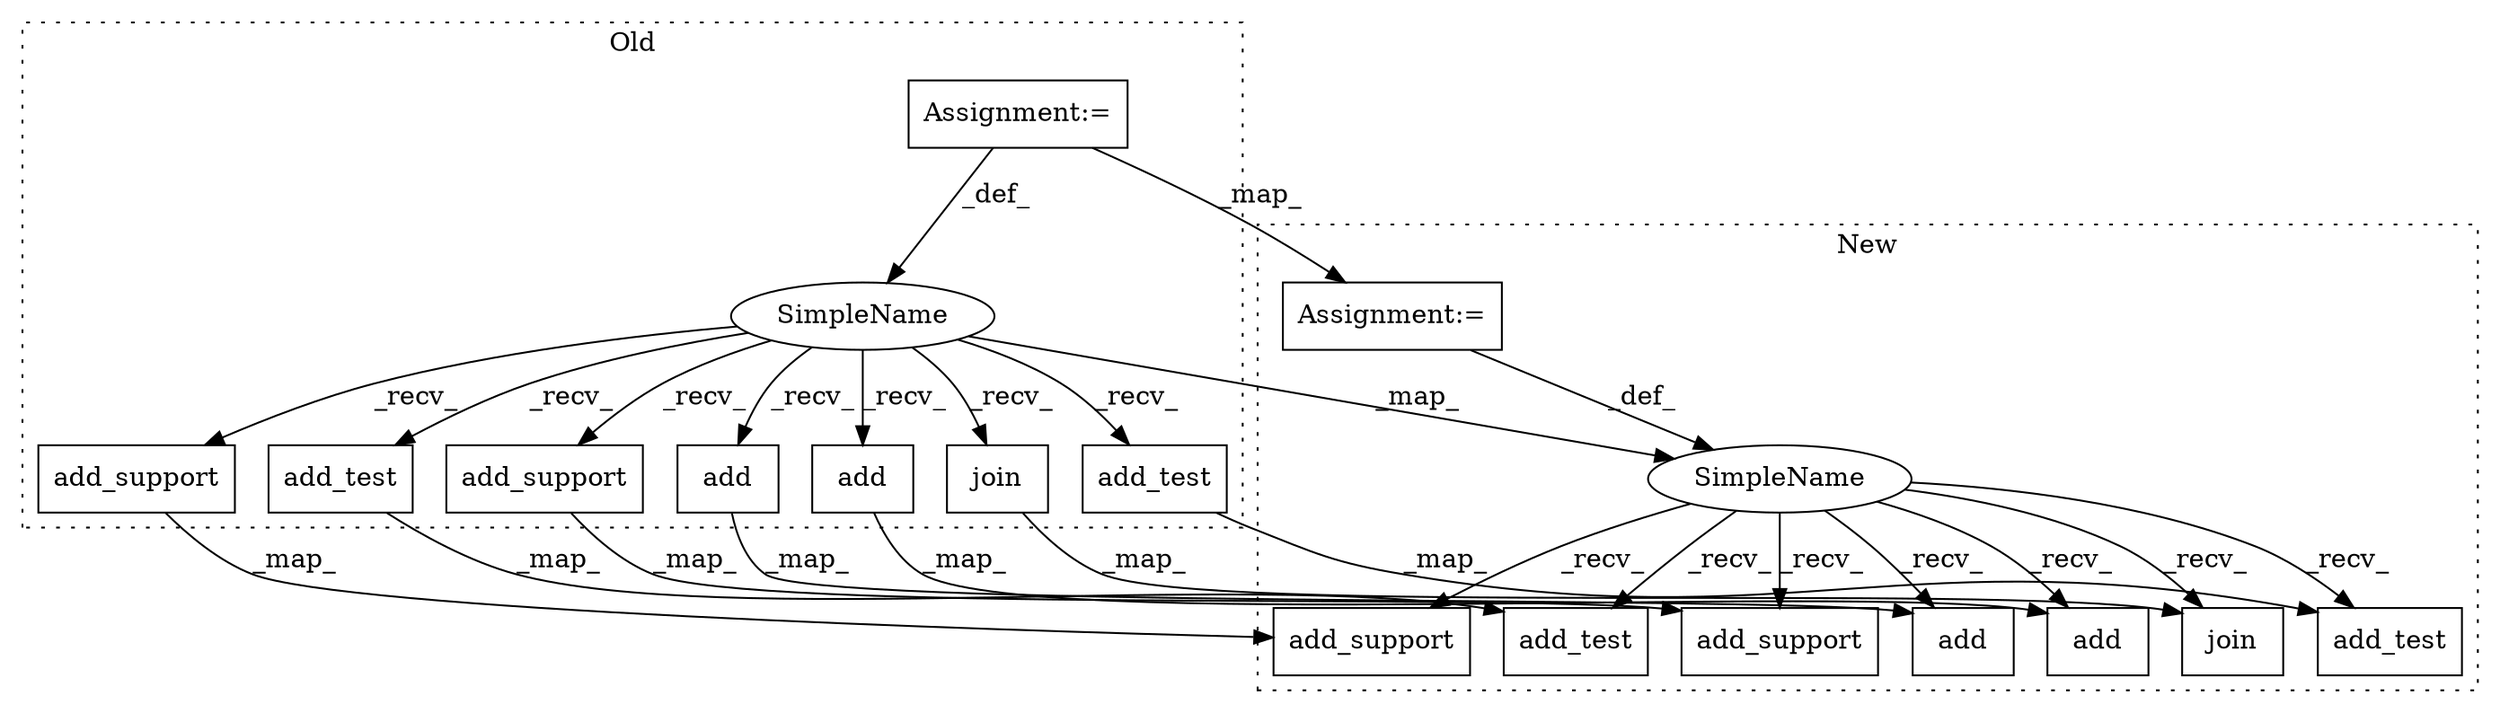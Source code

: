 digraph G {
subgraph cluster0 {
1 [label="add_support" a="32" s="25289,25344" l="12,1" shape="box"];
4 [label="Assignment:=" a="7" s="24368" l="1" shape="box"];
5 [label="add" a="32" s="24961,24997" l="4,1" shape="box"];
7 [label="add_support" a="32" s="25092,25144" l="12,1" shape="box"];
9 [label="SimpleName" a="42" s="24883" l="13" shape="ellipse"];
11 [label="add" a="32" s="25167,25194" l="4,1" shape="box"];
14 [label="add_test" a="32" s="25020,25069" l="9,1" shape="box"];
15 [label="join" a="32" s="25367,25447" l="5,1" shape="box"];
17 [label="add_test" a="32" s="25217,25266" l="9,1" shape="box"];
label = "Old";
style="dotted";
}
subgraph cluster1 {
2 [label="add_support" a="32" s="25015,25070" l="12,1" shape="box"];
3 [label="Assignment:=" a="7" s="24086" l="1" shape="box"];
6 [label="add" a="32" s="24687,24723" l="4,1" shape="box"];
8 [label="add_support" a="32" s="24818,24870" l="12,1" shape="box"];
10 [label="SimpleName" a="42" s="24609" l="13" shape="ellipse"];
12 [label="add" a="32" s="24893,24920" l="4,1" shape="box"];
13 [label="add_test" a="32" s="24746,24795" l="9,1" shape="box"];
16 [label="join" a="32" s="25093,25173" l="5,1" shape="box"];
18 [label="add_test" a="32" s="24943,24992" l="9,1" shape="box"];
label = "New";
style="dotted";
}
1 -> 2 [label="_map_"];
3 -> 10 [label="_def_"];
4 -> 3 [label="_map_"];
4 -> 9 [label="_def_"];
5 -> 6 [label="_map_"];
7 -> 8 [label="_map_"];
9 -> 11 [label="_recv_"];
9 -> 15 [label="_recv_"];
9 -> 5 [label="_recv_"];
9 -> 7 [label="_recv_"];
9 -> 10 [label="_map_"];
9 -> 1 [label="_recv_"];
9 -> 14 [label="_recv_"];
9 -> 17 [label="_recv_"];
10 -> 18 [label="_recv_"];
10 -> 13 [label="_recv_"];
10 -> 6 [label="_recv_"];
10 -> 2 [label="_recv_"];
10 -> 8 [label="_recv_"];
10 -> 12 [label="_recv_"];
10 -> 16 [label="_recv_"];
11 -> 12 [label="_map_"];
14 -> 13 [label="_map_"];
15 -> 16 [label="_map_"];
17 -> 18 [label="_map_"];
}